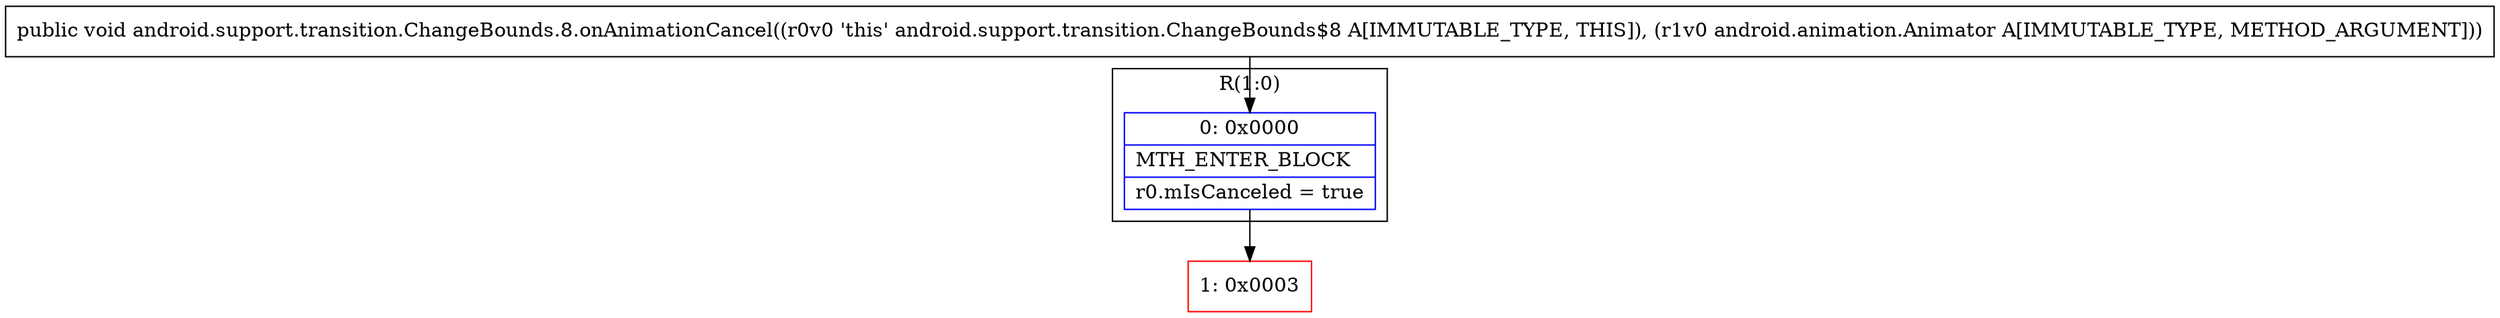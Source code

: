 digraph "CFG forandroid.support.transition.ChangeBounds.8.onAnimationCancel(Landroid\/animation\/Animator;)V" {
subgraph cluster_Region_457071887 {
label = "R(1:0)";
node [shape=record,color=blue];
Node_0 [shape=record,label="{0\:\ 0x0000|MTH_ENTER_BLOCK\l|r0.mIsCanceled = true\l}"];
}
Node_1 [shape=record,color=red,label="{1\:\ 0x0003}"];
MethodNode[shape=record,label="{public void android.support.transition.ChangeBounds.8.onAnimationCancel((r0v0 'this' android.support.transition.ChangeBounds$8 A[IMMUTABLE_TYPE, THIS]), (r1v0 android.animation.Animator A[IMMUTABLE_TYPE, METHOD_ARGUMENT])) }"];
MethodNode -> Node_0;
Node_0 -> Node_1;
}

